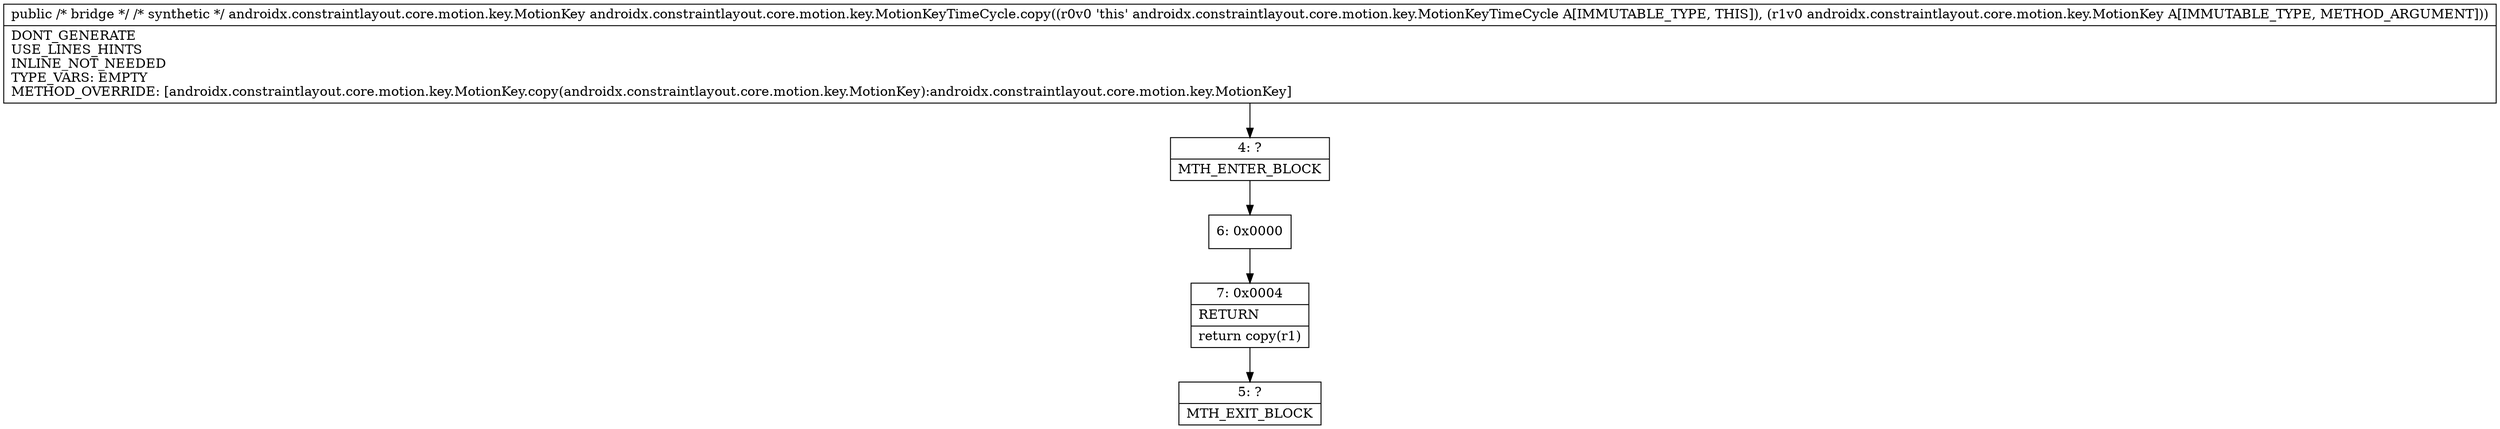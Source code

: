 digraph "CFG forandroidx.constraintlayout.core.motion.key.MotionKeyTimeCycle.copy(Landroidx\/constraintlayout\/core\/motion\/key\/MotionKey;)Landroidx\/constraintlayout\/core\/motion\/key\/MotionKey;" {
Node_4 [shape=record,label="{4\:\ ?|MTH_ENTER_BLOCK\l}"];
Node_6 [shape=record,label="{6\:\ 0x0000}"];
Node_7 [shape=record,label="{7\:\ 0x0004|RETURN\l|return copy(r1)\l}"];
Node_5 [shape=record,label="{5\:\ ?|MTH_EXIT_BLOCK\l}"];
MethodNode[shape=record,label="{public \/* bridge *\/ \/* synthetic *\/ androidx.constraintlayout.core.motion.key.MotionKey androidx.constraintlayout.core.motion.key.MotionKeyTimeCycle.copy((r0v0 'this' androidx.constraintlayout.core.motion.key.MotionKeyTimeCycle A[IMMUTABLE_TYPE, THIS]), (r1v0 androidx.constraintlayout.core.motion.key.MotionKey A[IMMUTABLE_TYPE, METHOD_ARGUMENT]))  | DONT_GENERATE\lUSE_LINES_HINTS\lINLINE_NOT_NEEDED\lTYPE_VARS: EMPTY\lMETHOD_OVERRIDE: [androidx.constraintlayout.core.motion.key.MotionKey.copy(androidx.constraintlayout.core.motion.key.MotionKey):androidx.constraintlayout.core.motion.key.MotionKey]\l}"];
MethodNode -> Node_4;Node_4 -> Node_6;
Node_6 -> Node_7;
Node_7 -> Node_5;
}


